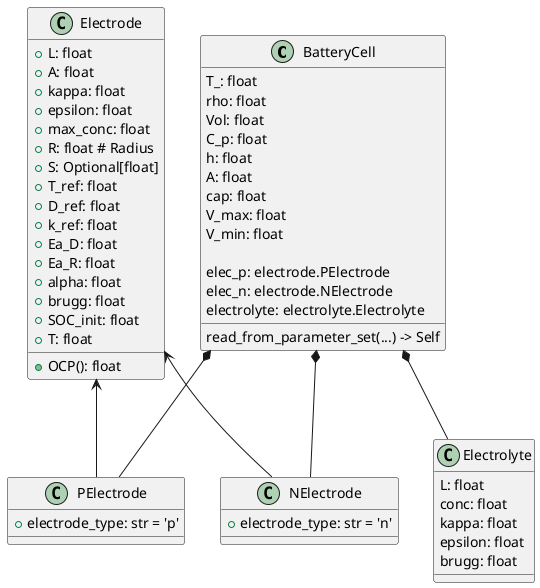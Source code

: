 @startuml
'https://plantuml.com/class-diagram

BatteryCell *-- NElectrode
BatteryCell *-- PElectrode
BatteryCell *-- Electrolyte

Electrode <-- NElectrode
Electrode <-- PElectrode

class Electrode {
+ L: float
+ A: float
+ kappa: float
+ epsilon: float
+ max_conc: float
+ R: float # Radius
+ S: Optional[float]
+ T_ref: float
+ D_ref: float
+ k_ref: float
+ Ea_D: float
+ Ea_R: float
+ alpha: float
+ brugg: float
+ SOC_init: float
+ T: float

+ OCP(): float
}

class PElectrode {
+ electrode_type: str = 'p'
}

class NElectrode {
+ electrode_type: str = 'n'
}

class Electrolyte {
L: float
conc: float
kappa: float
epsilon: float
brugg: float
}

class BatteryCell {
T_: float
rho: float
Vol: float
C_p: float
h: float
A: float
cap: float
V_max: float
V_min: float

elec_p: electrode.PElectrode
elec_n: electrode.NElectrode
electrolyte: electrolyte.Electrolyte

read_from_parameter_set(...) -> Self
}

@enduml